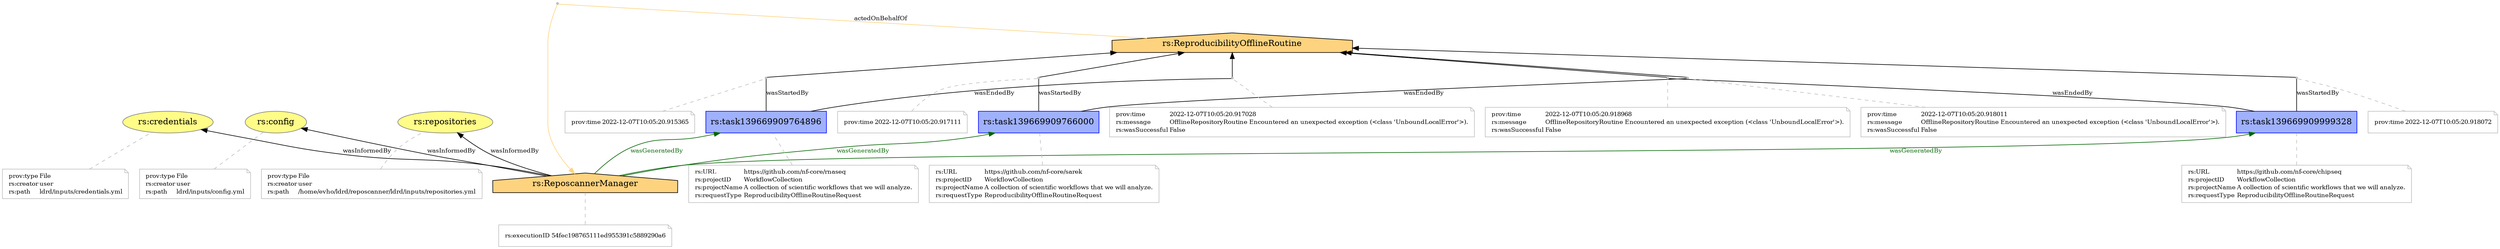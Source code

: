 digraph G {
charset="utf-8";
rankdir=BT;
n1 [URL="reposcanner/ReposcannerManager", fillcolor="#FED37F", label="rs:ReposcannerManager", shape=house, style=filled];
ann1 [color=gray, fontcolor=black, fontsize=10, label=<<TABLE cellpadding="0" border="0">
    <TR>
        <TD align="left" href="reposcanner/executionID">rs:executionID</TD>
        <TD align="left">54fec198765111ed955391c5889290a6</TD>
    </TR>
    </TABLE>>, shape=note];
ann1 -> n1  [arrowhead=none, color=gray, style=dashed];
n2 [URL="reposcanner/repositories", color="#808080", fillcolor="#FFFC87", label="rs:repositories", shape=oval, style=filled];
ann2 [color=gray, fontcolor=black, fontsize=10, label=<<TABLE cellpadding="0" border="0">
    <TR>
        <TD align="left" href="http://www.w3.org/ns/prov#type">prov:type</TD>
        <TD align="left">File</TD>
    </TR>
    <TR>
        <TD align="left" href="reposcanner/creator">rs:creator</TD>
        <TD align="left">user</TD>
    </TR>
    <TR>
        <TD align="left" href="reposcanner/path">rs:path</TD>
        <TD align="left">/home/evho/ldrd/reposcanner/ldrd/inputs/repositories.yml</TD>
    </TR>
    </TABLE>>, shape=note];
ann2 -> n2  [arrowhead=none, color=gray, style=dashed];
n3 [URL="reposcanner/credentials", color="#808080", fillcolor="#FFFC87", label="rs:credentials", shape=oval, style=filled];
ann3 [color=gray, fontcolor=black, fontsize=10, label=<<TABLE cellpadding="0" border="0">
    <TR>
        <TD align="left" href="http://www.w3.org/ns/prov#type">prov:type</TD>
        <TD align="left">File</TD>
    </TR>
    <TR>
        <TD align="left" href="reposcanner/creator">rs:creator</TD>
        <TD align="left">user</TD>
    </TR>
    <TR>
        <TD align="left" href="reposcanner/path">rs:path</TD>
        <TD align="left">ldrd/inputs/credentials.yml</TD>
    </TR>
    </TABLE>>, shape=note];
ann3 -> n3  [arrowhead=none, color=gray, style=dashed];
n4 [URL="reposcanner/config", color="#808080", fillcolor="#FFFC87", label="rs:config", shape=oval, style=filled];
ann4 [color=gray, fontcolor=black, fontsize=10, label=<<TABLE cellpadding="0" border="0">
    <TR>
        <TD align="left" href="http://www.w3.org/ns/prov#type">prov:type</TD>
        <TD align="left">File</TD>
    </TR>
    <TR>
        <TD align="left" href="reposcanner/creator">rs:creator</TD>
        <TD align="left">user</TD>
    </TR>
    <TR>
        <TD align="left" href="reposcanner/path">rs:path</TD>
        <TD align="left">ldrd/inputs/config.yml</TD>
    </TR>
    </TABLE>>, shape=note];
ann4 -> n4  [arrowhead=none, color=gray, style=dashed];
n5 [URL="reposcanner/ReproducibilityOfflineRoutine", fillcolor="#FED37F", label="rs:ReproducibilityOfflineRoutine", shape=house, style=filled];
n6 [URL="reposcanner/task139669909764896", color="#0000FF", fillcolor="#9FB1FC", label="rs:task139669909764896", shape=box, style=filled];
ann5 [color=gray, fontcolor=black, fontsize=10, label=<<TABLE cellpadding="0" border="0">
    <TR>
        <TD align="left" href="reposcanner/URL">rs:URL</TD>
        <TD align="left">https://github.com/nf-core/rnaseq</TD>
    </TR>
    <TR>
        <TD align="left" href="reposcanner/projectID">rs:projectID</TD>
        <TD align="left">WorkflowCollection</TD>
    </TR>
    <TR>
        <TD align="left" href="reposcanner/projectName">rs:projectName</TD>
        <TD align="left">A collection of scientific workflows that we will analyze.</TD>
    </TR>
    <TR>
        <TD align="left" href="reposcanner/requestType">rs:requestType</TD>
        <TD align="left">ReproducibilityOfflineRoutineRequest</TD>
    </TR>
    </TABLE>>, shape=note];
ann5 -> n6  [arrowhead=none, color=gray, style=dashed];
n7 [URL="reposcanner/task139669909766000", color="#0000FF", fillcolor="#9FB1FC", label="rs:task139669909766000", shape=box, style=filled];
ann6 [color=gray, fontcolor=black, fontsize=10, label=<<TABLE cellpadding="0" border="0">
    <TR>
        <TD align="left" href="reposcanner/URL">rs:URL</TD>
        <TD align="left">https://github.com/nf-core/sarek</TD>
    </TR>
    <TR>
        <TD align="left" href="reposcanner/projectID">rs:projectID</TD>
        <TD align="left">WorkflowCollection</TD>
    </TR>
    <TR>
        <TD align="left" href="reposcanner/projectName">rs:projectName</TD>
        <TD align="left">A collection of scientific workflows that we will analyze.</TD>
    </TR>
    <TR>
        <TD align="left" href="reposcanner/requestType">rs:requestType</TD>
        <TD align="left">ReproducibilityOfflineRoutineRequest</TD>
    </TR>
    </TABLE>>, shape=note];
ann6 -> n7  [arrowhead=none, color=gray, style=dashed];
n8 [URL="reposcanner/task139669909999328", color="#0000FF", fillcolor="#9FB1FC", label="rs:task139669909999328", shape=box, style=filled];
ann7 [color=gray, fontcolor=black, fontsize=10, label=<<TABLE cellpadding="0" border="0">
    <TR>
        <TD align="left" href="reposcanner/URL">rs:URL</TD>
        <TD align="left">https://github.com/nf-core/chipseq</TD>
    </TR>
    <TR>
        <TD align="left" href="reposcanner/projectID">rs:projectID</TD>
        <TD align="left">WorkflowCollection</TD>
    </TR>
    <TR>
        <TD align="left" href="reposcanner/projectName">rs:projectName</TD>
        <TD align="left">A collection of scientific workflows that we will analyze.</TD>
    </TR>
    <TR>
        <TD align="left" href="reposcanner/requestType">rs:requestType</TD>
        <TD align="left">ReproducibilityOfflineRoutineRequest</TD>
    </TR>
    </TABLE>>, shape=note];
ann7 -> n8  [arrowhead=none, color=gray, style=dashed];
n1 -> n2  [fontsize="10.0", label=wasInformedBy];
n1 -> n3  [fontsize="10.0", label=wasInformedBy];
n1 -> n4  [fontsize="10.0", label=wasInformedBy];
b1 [color=gray, label="", shape=point];
n5 -> b1  [arrowhead=none, color="#FED37F", fontsize="10.0", label=actedOnBehalfOf];
b1 -> n1  [color="#FED37F", fontsize="10.0"];
n1 -> n6  [color=darkgreen, fontcolor=darkgreen, fontsize="10.0", label=wasGeneratedBy];
n1 -> n7  [color=darkgreen, fontcolor=darkgreen, fontsize="10.0", label=wasGeneratedBy];
n1 -> n8  [color=darkgreen, fontcolor=darkgreen, fontsize="10.0", label=wasGeneratedBy];
b2 [color=gray, label="", shape=point];
n6 -> b2  [arrowhead=none, fontsize="10.0", label=wasStartedBy];
b2 -> n5  [fontsize="10.0"];
ann8 [color=gray, fontcolor=black, fontsize=10, label=<<TABLE cellpadding="0" border="0">
    <TR>
        <TD align="left" href="http://www.w3.org/ns/prov#time">prov:time</TD>
        <TD align="left">2022-12-07T10:05:20.915365</TD>
    </TR>
    </TABLE>>, shape=note];
ann8 -> b2  [arrowhead=none, color=gray, style=dashed];
b3 [color=gray, label="", shape=point];
n6 -> b3  [arrowhead=none, fontsize="10.0", label=wasEndedBy];
b3 -> n5  [fontsize="10.0"];
ann9 [color=gray, fontcolor=black, fontsize=10, label=<<TABLE cellpadding="0" border="0">
    <TR>
        <TD align="left" href="http://www.w3.org/ns/prov#time">prov:time</TD>
        <TD align="left">2022-12-07T10:05:20.917028</TD>
    </TR>
    <TR>
        <TD align="left" href="reposcanner/message">rs:message</TD>
        <TD align="left">OfflineRepositoryRoutine Encountered an unexpected exception (&lt;class &#x27;UnboundLocalError&#x27;&gt;).</TD>
    </TR>
    <TR>
        <TD align="left" href="reposcanner/wasSuccessful">rs:wasSuccessful</TD>
        <TD align="left">False</TD>
    </TR>
    </TABLE>>, shape=note];
ann9 -> b3  [arrowhead=none, color=gray, style=dashed];
b4 [color=gray, label="", shape=point];
n7 -> b4  [arrowhead=none, fontsize="10.0", label=wasStartedBy];
b4 -> n5  [fontsize="10.0"];
ann10 [color=gray, fontcolor=black, fontsize=10, label=<<TABLE cellpadding="0" border="0">
    <TR>
        <TD align="left" href="http://www.w3.org/ns/prov#time">prov:time</TD>
        <TD align="left">2022-12-07T10:05:20.917111</TD>
    </TR>
    </TABLE>>, shape=note];
ann10 -> b4  [arrowhead=none, color=gray, style=dashed];
b5 [color=gray, label="", shape=point];
n7 -> b5  [arrowhead=none, fontsize="10.0", label=wasEndedBy];
b5 -> n5  [fontsize="10.0"];
ann11 [color=gray, fontcolor=black, fontsize=10, label=<<TABLE cellpadding="0" border="0">
    <TR>
        <TD align="left" href="http://www.w3.org/ns/prov#time">prov:time</TD>
        <TD align="left">2022-12-07T10:05:20.918011</TD>
    </TR>
    <TR>
        <TD align="left" href="reposcanner/message">rs:message</TD>
        <TD align="left">OfflineRepositoryRoutine Encountered an unexpected exception (&lt;class &#x27;UnboundLocalError&#x27;&gt;).</TD>
    </TR>
    <TR>
        <TD align="left" href="reposcanner/wasSuccessful">rs:wasSuccessful</TD>
        <TD align="left">False</TD>
    </TR>
    </TABLE>>, shape=note];
ann11 -> b5  [arrowhead=none, color=gray, style=dashed];
b6 [color=gray, label="", shape=point];
n8 -> b6  [arrowhead=none, fontsize="10.0", label=wasStartedBy];
b6 -> n5  [fontsize="10.0"];
ann12 [color=gray, fontcolor=black, fontsize=10, label=<<TABLE cellpadding="0" border="0">
    <TR>
        <TD align="left" href="http://www.w3.org/ns/prov#time">prov:time</TD>
        <TD align="left">2022-12-07T10:05:20.918072</TD>
    </TR>
    </TABLE>>, shape=note];
ann12 -> b6  [arrowhead=none, color=gray, style=dashed];
b7 [color=gray, label="", shape=point];
n8 -> b7  [arrowhead=none, fontsize="10.0", label=wasEndedBy];
b7 -> n5  [fontsize="10.0"];
ann13 [color=gray, fontcolor=black, fontsize=10, label=<<TABLE cellpadding="0" border="0">
    <TR>
        <TD align="left" href="http://www.w3.org/ns/prov#time">prov:time</TD>
        <TD align="left">2022-12-07T10:05:20.918968</TD>
    </TR>
    <TR>
        <TD align="left" href="reposcanner/message">rs:message</TD>
        <TD align="left">OfflineRepositoryRoutine Encountered an unexpected exception (&lt;class &#x27;UnboundLocalError&#x27;&gt;).</TD>
    </TR>
    <TR>
        <TD align="left" href="reposcanner/wasSuccessful">rs:wasSuccessful</TD>
        <TD align="left">False</TD>
    </TR>
    </TABLE>>, shape=note];
ann13 -> b7  [arrowhead=none, color=gray, style=dashed];
}

